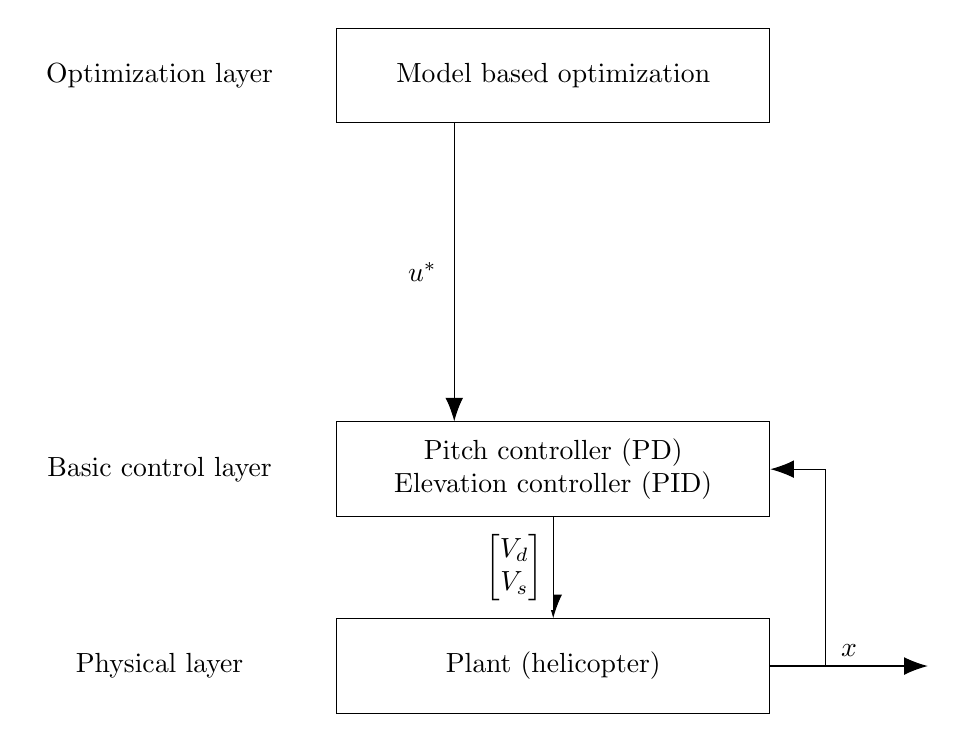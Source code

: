 \tikzset{%
  % Specifications for style of nodes:
         base/.style = {rectangle, draw = black, minimum width=5.5cm, minimum height=1.2cm}
}
\begin{tikzpicture}[node distance=2.5cm, every node/.style={fill=white}, align=center]

    \node (start)     [base]    {Model based optimization};
    \node (layer1)    [left of = start, xshift = -2.5cm] {Optimization layer};
    \node (basic)     [base, below of = start, yshift = -2.5cm] {Pitch controller (PD)
                                                              \\Elevation controller (PID)};
    \node (layer2)    [left of = basic, xshift = -2.5cm] {Basic control layer};

    \node (physical)  [base, below of = basic] {Plant (helicopter)};
    \node (layer3)    [left of = physical, xshift = -2.5cm]  {Physical layer};

    \draw[-{Latex[length = 3mm]}] ([xshift = 1.5cm]start.south west) --  node[left = .1cm,midway]{$u^*$} ([xshift = 1.5cm]basic.north west);
    %\draw[-{Latex[length = 3mm]}] ([xshift = -1cm]start.south east) -- ([xshift = -1cm]basic.north east);

    \draw[-{Latex[length = 3mm]}] (basic) -- node [left, midway] {$\begin{bmatrix} V_d \\ V_s \end{bmatrix}$} (physical);
    \draw[-{Latex[length = 3mm]}] (physical.east) --  node [above, midway] {$x$}([xshift = 2cm]physical.east);
    \draw[-{Latex[length = 3mm]}] ([xshift = .7cm]physical.east) --  ([xshift = .7cm]basic.east) -- (basic.east);


\end{tikzpicture}
